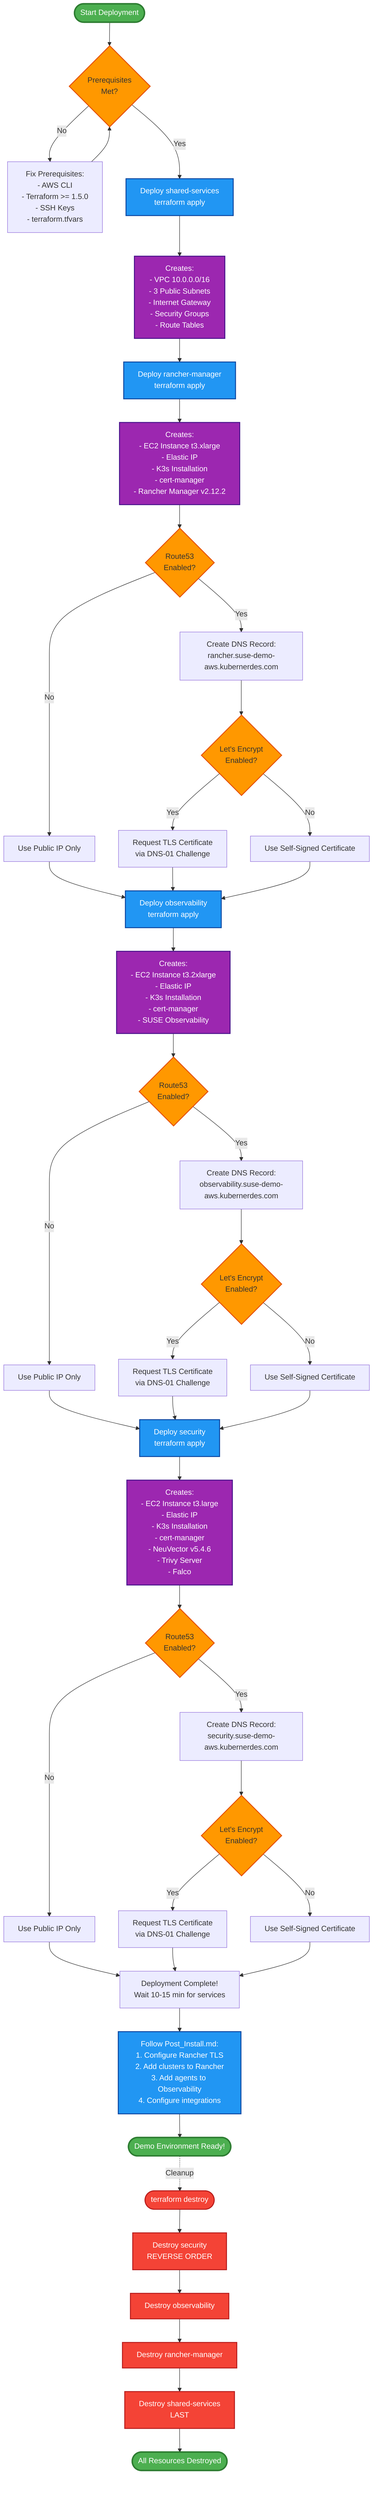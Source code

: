 graph TD
    START([Start Deployment]) --> CHECK_PREREQ{Prerequisites<br/>Met?}

    CHECK_PREREQ -->|No| FIX_PREREQ[Fix Prerequisites:<br/>- AWS CLI<br/>- Terraform >= 1.5.0<br/>- SSH Keys<br/>- terraform.tfvars]
    FIX_PREREQ --> CHECK_PREREQ

    CHECK_PREREQ -->|Yes| DEPLOY_SHARED[Deploy shared-services<br/>terraform apply]

    DEPLOY_SHARED --> SHARED_RESOURCES[Creates:<br/>- VPC 10.0.0.0/16<br/>- 3 Public Subnets<br/>- Internet Gateway<br/>- Security Groups<br/>- Route Tables]

    SHARED_RESOURCES --> DEPLOY_RANCHER[Deploy rancher-manager<br/>terraform apply]

    DEPLOY_RANCHER --> RANCHER_RESOURCES[Creates:<br/>- EC2 Instance t3.xlarge<br/>- Elastic IP<br/>- K3s Installation<br/>- cert-manager<br/>- Rancher Manager v2.12.2]

    RANCHER_RESOURCES --> RANCHER_DNS{Route53<br/>Enabled?}

    RANCHER_DNS -->|Yes| RANCHER_RECORD[Create DNS Record:<br/>rancher.suse-demo-aws.kubernerdes.com]
    RANCHER_DNS -->|No| RANCHER_IP[Use Public IP Only]

    RANCHER_RECORD --> RANCHER_CERT{Let's Encrypt<br/>Enabled?}
    RANCHER_IP --> DEPLOY_OBS

    RANCHER_CERT -->|Yes| RANCHER_TLS[Request TLS Certificate<br/>via DNS-01 Challenge]
    RANCHER_CERT -->|No| RANCHER_SELF[Use Self-Signed Certificate]

    RANCHER_TLS --> DEPLOY_OBS
    RANCHER_SELF --> DEPLOY_OBS

    DEPLOY_OBS[Deploy observability<br/>terraform apply] --> OBS_RESOURCES[Creates:<br/>- EC2 Instance t3.2xlarge<br/>- Elastic IP<br/>- K3s Installation<br/>- cert-manager<br/>- SUSE Observability]

    OBS_RESOURCES --> OBS_DNS{Route53<br/>Enabled?}

    OBS_DNS -->|Yes| OBS_RECORD[Create DNS Record:<br/>observability.suse-demo-aws.kubernerdes.com]
    OBS_DNS -->|No| OBS_IP[Use Public IP Only]

    OBS_RECORD --> OBS_CERT{Let's Encrypt<br/>Enabled?}
    OBS_IP --> DEPLOY_SEC

    OBS_CERT -->|Yes| OBS_TLS[Request TLS Certificate<br/>via DNS-01 Challenge]
    OBS_CERT -->|No| OBS_SELF[Use Self-Signed Certificate]

    OBS_TLS --> DEPLOY_SEC
    OBS_SELF --> DEPLOY_SEC

    DEPLOY_SEC[Deploy security<br/>terraform apply] --> SEC_RESOURCES[Creates:<br/>- EC2 Instance t3.large<br/>- Elastic IP<br/>- K3s Installation<br/>- cert-manager<br/>- NeuVector v5.4.6<br/>- Trivy Server<br/>- Falco]

    SEC_RESOURCES --> SEC_DNS{Route53<br/>Enabled?}

    SEC_DNS -->|Yes| SEC_RECORD[Create DNS Record:<br/>security.suse-demo-aws.kubernerdes.com]
    SEC_DNS -->|No| SEC_IP[Use Public IP Only]

    SEC_RECORD --> SEC_CERT{Let's Encrypt<br/>Enabled?}
    SEC_IP --> DEPLOYMENT_COMPLETE

    SEC_CERT -->|Yes| SEC_TLS[Request TLS Certificate<br/>via DNS-01 Challenge]
    SEC_CERT -->|No| SEC_SELF[Use Self-Signed Certificate]

    SEC_TLS --> DEPLOYMENT_COMPLETE
    SEC_SELF --> DEPLOYMENT_COMPLETE

    DEPLOYMENT_COMPLETE[Deployment Complete!<br/>Wait 10-15 min for services] --> POST_INSTALL[Follow Post_Install.md:<br/>1. Configure Rancher TLS<br/>2. Add clusters to Rancher<br/>3. Add agents to Observability<br/>4. Configure integrations]

    POST_INSTALL --> READY([Demo Environment Ready!])

    %% Destruction Flow
    READY -.Cleanup.-> DESTROY_START([terraform destroy])
    DESTROY_START --> DESTROY_SEC[Destroy security<br/>REVERSE ORDER]
    DESTROY_SEC --> DESTROY_OBS[Destroy observability]
    DESTROY_OBS --> DESTROY_RANCHER[Destroy rancher-manager]
    DESTROY_RANCHER --> DESTROY_SHARED[Destroy shared-services<br/>LAST]
    DESTROY_SHARED --> CLEANUP_COMPLETE([All Resources Destroyed])

    %% Styling
    classDef startEnd fill:#4caf50,stroke:#2e7d32,stroke-width:3px,color:#fff
    classDef decision fill:#ff9800,stroke:#e65100,stroke-width:2px
    classDef process fill:#2196f3,stroke:#0d47a1,stroke-width:2px,color:#fff
    classDef resource fill:#9c27b0,stroke:#4a148c,stroke-width:2px,color:#fff
    classDef destroy fill:#f44336,stroke:#b71c1c,stroke-width:2px,color:#fff

    class START,READY,CLEANUP_COMPLETE startEnd
    class CHECK_PREREQ,RANCHER_DNS,RANCHER_CERT,OBS_DNS,OBS_CERT,SEC_DNS,SEC_CERT decision
    class DEPLOY_SHARED,DEPLOY_RANCHER,DEPLOY_OBS,DEPLOY_SEC,POST_INSTALL process
    class SHARED_RESOURCES,RANCHER_RESOURCES,OBS_RESOURCES,SEC_RESOURCES resource
    class DESTROY_START,DESTROY_SEC,DESTROY_OBS,DESTROY_RANCHER,DESTROY_SHARED destroy